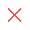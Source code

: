 size(20,20);

pen p=rgb(1,72/255,72/255);

usepackage("bm");
label("$\bm{\times}$",(0,0),p);

shipout(pad(15,15));
